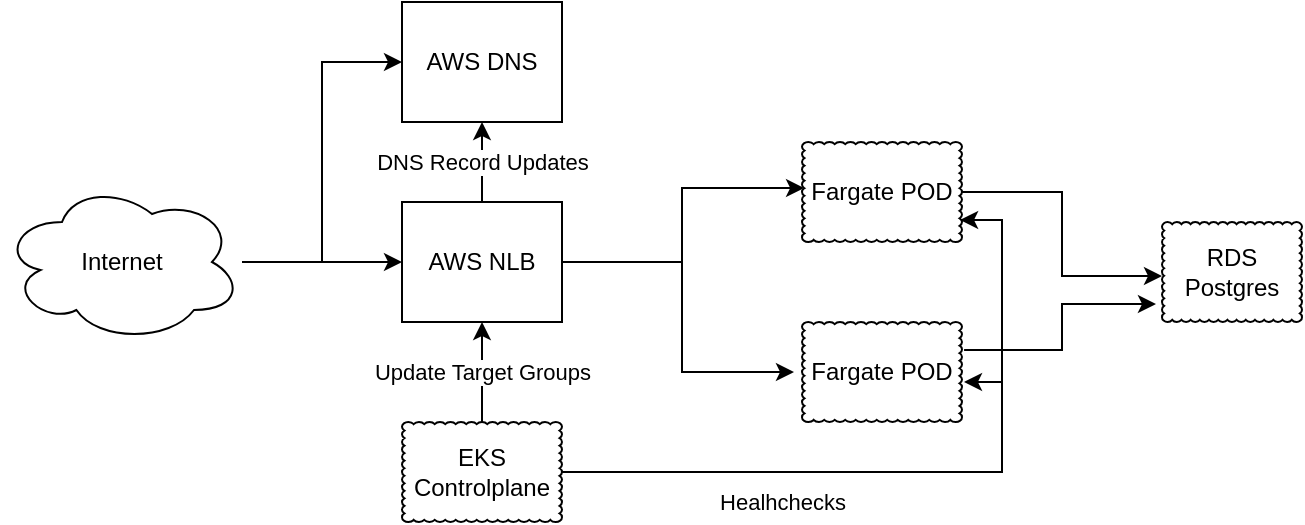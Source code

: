 <mxfile version="15.2.7" type="google"><diagram id="C9iPIc8j0qca_i8rd1-K" name="Page-1"><mxGraphModel dx="1422" dy="790" grid="1" gridSize="10" guides="1" tooltips="1" connect="1" arrows="1" fold="1" page="1" pageScale="1" pageWidth="850" pageHeight="1100" math="0" shadow="0"><root><mxCell id="0"/><mxCell id="1" parent="0"/><mxCell id="_fNmkztR4VAnDRl8thV5-11" style="edgeStyle=orthogonalEdgeStyle;rounded=0;orthogonalLoop=1;jettySize=auto;html=1;exitX=1;exitY=0.5;exitDx=0;exitDy=0;entryX=0.013;entryY=0.46;entryDx=0;entryDy=0;entryPerimeter=0;" edge="1" parent="1" source="_fNmkztR4VAnDRl8thV5-1" target="_fNmkztR4VAnDRl8thV5-3"><mxGeometry relative="1" as="geometry"/></mxCell><mxCell id="_fNmkztR4VAnDRl8thV5-12" style="edgeStyle=orthogonalEdgeStyle;rounded=0;orthogonalLoop=1;jettySize=auto;html=1;entryX=-0.05;entryY=0.5;entryDx=0;entryDy=0;entryPerimeter=0;" edge="1" parent="1" source="_fNmkztR4VAnDRl8thV5-1" target="_fNmkztR4VAnDRl8thV5-4"><mxGeometry relative="1" as="geometry"/></mxCell><mxCell id="_fNmkztR4VAnDRl8thV5-20" value="DNS Record Updates" style="edgeStyle=orthogonalEdgeStyle;rounded=0;orthogonalLoop=1;jettySize=auto;html=1;exitX=0.5;exitY=0;exitDx=0;exitDy=0;entryX=0.5;entryY=1;entryDx=0;entryDy=0;" edge="1" parent="1" source="_fNmkztR4VAnDRl8thV5-1" target="_fNmkztR4VAnDRl8thV5-7"><mxGeometry relative="1" as="geometry"/></mxCell><mxCell id="_fNmkztR4VAnDRl8thV5-1" value="AWS NLB" style="rounded=0;whiteSpace=wrap;html=1;" vertex="1" parent="1"><mxGeometry x="280" y="240" width="80" height="60" as="geometry"/></mxCell><mxCell id="_fNmkztR4VAnDRl8thV5-13" style="edgeStyle=orthogonalEdgeStyle;rounded=0;orthogonalLoop=1;jettySize=auto;html=1;entryX=0;entryY=0.5;entryDx=0;entryDy=0;" edge="1" parent="1" source="_fNmkztR4VAnDRl8thV5-2" target="_fNmkztR4VAnDRl8thV5-7"><mxGeometry relative="1" as="geometry"/></mxCell><mxCell id="_fNmkztR4VAnDRl8thV5-22" style="edgeStyle=orthogonalEdgeStyle;rounded=0;orthogonalLoop=1;jettySize=auto;html=1;entryX=0;entryY=0.5;entryDx=0;entryDy=0;" edge="1" parent="1" source="_fNmkztR4VAnDRl8thV5-2" target="_fNmkztR4VAnDRl8thV5-1"><mxGeometry relative="1" as="geometry"/></mxCell><mxCell id="_fNmkztR4VAnDRl8thV5-2" value="Internet" style="ellipse;shape=cloud;whiteSpace=wrap;html=1;" vertex="1" parent="1"><mxGeometry x="80" y="230" width="120" height="80" as="geometry"/></mxCell><mxCell id="_fNmkztR4VAnDRl8thV5-16" style="edgeStyle=orthogonalEdgeStyle;rounded=0;orthogonalLoop=1;jettySize=auto;html=1;entryX=0;entryY=0.54;entryDx=0;entryDy=0;entryPerimeter=0;" edge="1" parent="1" source="_fNmkztR4VAnDRl8thV5-3" target="_fNmkztR4VAnDRl8thV5-5"><mxGeometry relative="1" as="geometry"/></mxCell><mxCell id="_fNmkztR4VAnDRl8thV5-3" value="Fargate POD" style="whiteSpace=wrap;html=1;shape=mxgraph.basic.cloud_rect" vertex="1" parent="1"><mxGeometry x="480" y="210" width="80" height="50" as="geometry"/></mxCell><mxCell id="_fNmkztR4VAnDRl8thV5-18" style="edgeStyle=orthogonalEdgeStyle;rounded=0;orthogonalLoop=1;jettySize=auto;html=1;entryX=-0.043;entryY=0.82;entryDx=0;entryDy=0;entryPerimeter=0;exitX=1.013;exitY=0.28;exitDx=0;exitDy=0;exitPerimeter=0;" edge="1" parent="1" source="_fNmkztR4VAnDRl8thV5-4" target="_fNmkztR4VAnDRl8thV5-5"><mxGeometry relative="1" as="geometry"/></mxCell><mxCell id="_fNmkztR4VAnDRl8thV5-4" value="Fargate POD" style="whiteSpace=wrap;html=1;shape=mxgraph.basic.cloud_rect" vertex="1" parent="1"><mxGeometry x="480" y="300" width="80" height="50" as="geometry"/></mxCell><mxCell id="_fNmkztR4VAnDRl8thV5-5" value="RDS Postgres" style="whiteSpace=wrap;html=1;shape=mxgraph.basic.cloud_rect" vertex="1" parent="1"><mxGeometry x="660" y="250" width="70" height="50" as="geometry"/></mxCell><mxCell id="_fNmkztR4VAnDRl8thV5-8" style="edgeStyle=orthogonalEdgeStyle;rounded=0;orthogonalLoop=1;jettySize=auto;html=1;" edge="1" parent="1" source="_fNmkztR4VAnDRl8thV5-6"><mxGeometry relative="1" as="geometry"><mxPoint x="561" y="330" as="targetPoint"/><Array as="points"><mxPoint x="580" y="375"/><mxPoint x="580" y="330"/><mxPoint x="561" y="330"/></Array></mxGeometry></mxCell><mxCell id="_fNmkztR4VAnDRl8thV5-9" style="edgeStyle=orthogonalEdgeStyle;rounded=0;orthogonalLoop=1;jettySize=auto;html=1;entryX=0.988;entryY=0.78;entryDx=0;entryDy=0;entryPerimeter=0;" edge="1" parent="1" source="_fNmkztR4VAnDRl8thV5-6" target="_fNmkztR4VAnDRl8thV5-3"><mxGeometry relative="1" as="geometry"/></mxCell><mxCell id="_fNmkztR4VAnDRl8thV5-10" value="Healhchecks" style="edgeLabel;html=1;align=center;verticalAlign=middle;resizable=0;points=[];" vertex="1" connectable="0" parent="_fNmkztR4VAnDRl8thV5-9"><mxGeometry x="-0.509" y="-4" relative="1" as="geometry"><mxPoint x="20" y="11" as="offset"/></mxGeometry></mxCell><mxCell id="_fNmkztR4VAnDRl8thV5-15" value="Update Target Groups" style="edgeStyle=orthogonalEdgeStyle;rounded=0;orthogonalLoop=1;jettySize=auto;html=1;entryX=0.5;entryY=1;entryDx=0;entryDy=0;" edge="1" parent="1" source="_fNmkztR4VAnDRl8thV5-6" target="_fNmkztR4VAnDRl8thV5-1"><mxGeometry relative="1" as="geometry"/></mxCell><mxCell id="_fNmkztR4VAnDRl8thV5-6" value="EKS Controlplane" style="whiteSpace=wrap;html=1;shape=mxgraph.basic.cloud_rect" vertex="1" parent="1"><mxGeometry x="280" y="350" width="80" height="50" as="geometry"/></mxCell><mxCell id="_fNmkztR4VAnDRl8thV5-7" value="AWS DNS" style="rounded=0;whiteSpace=wrap;html=1;" vertex="1" parent="1"><mxGeometry x="280" y="140" width="80" height="60" as="geometry"/></mxCell></root></mxGraphModel></diagram></mxfile>
